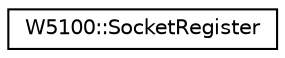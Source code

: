 digraph "Graphical Class Hierarchy"
{
  edge [fontname="Helvetica",fontsize="10",labelfontname="Helvetica",labelfontsize="10"];
  node [fontname="Helvetica",fontsize="10",shape=record];
  rankdir="LR";
  Node1 [label="W5100::SocketRegister",height=0.2,width=0.4,color="black", fillcolor="white", style="filled",URL="$dd/d29/structW5100_1_1SocketRegister.html"];
}
